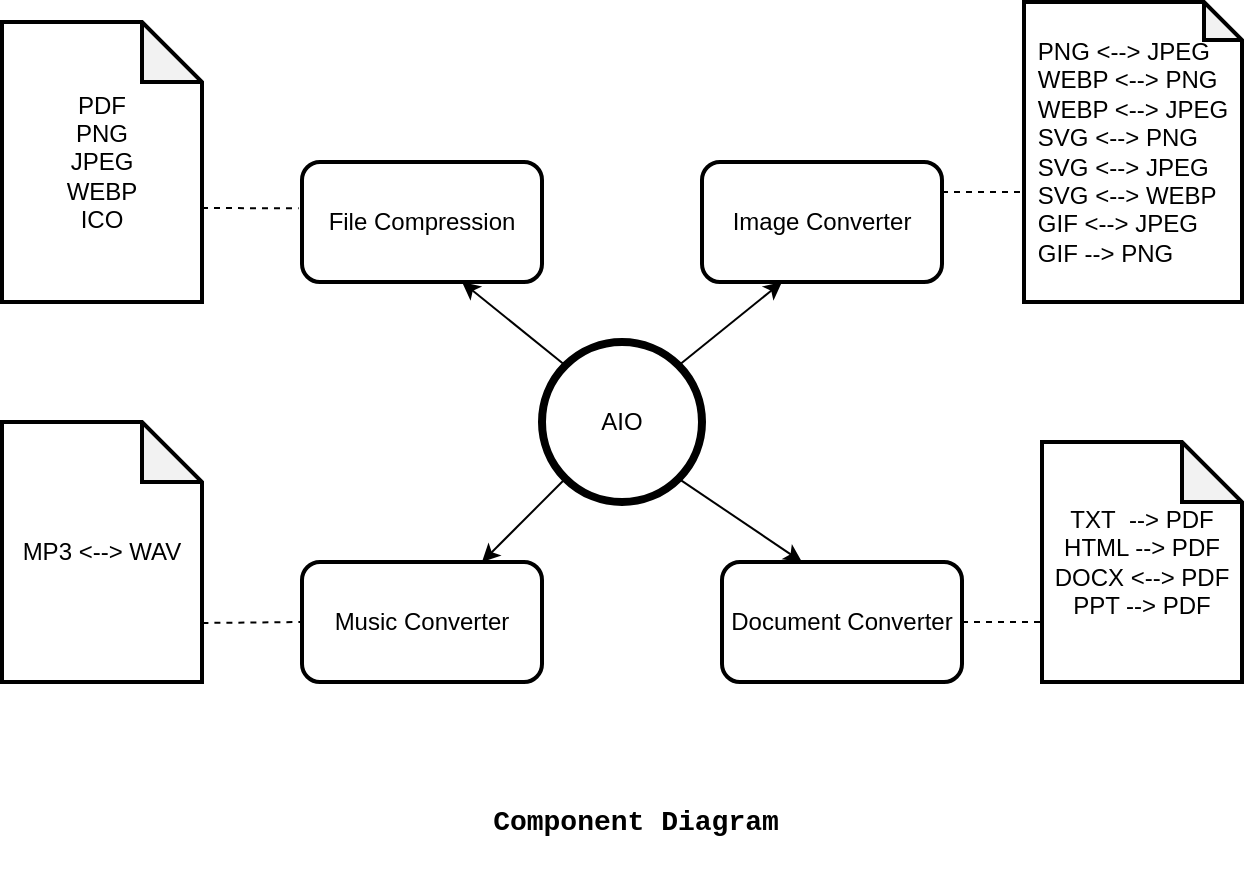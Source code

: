 <mxfile version="12.7.4" type="device"><diagram id="Sh69W11R7Ch46_Mtge2T" name="Page-1"><mxGraphModel dx="744" dy="432" grid="1" gridSize="10" guides="1" tooltips="1" connect="1" arrows="1" fold="1" page="1" pageScale="1" pageWidth="827" pageHeight="1169" math="0" shadow="0"><root><mxCell id="0"/><mxCell id="1" parent="0"/><mxCell id="AOVkyxRnFmnbv2-HikzV-1" value="AIO" style="ellipse;whiteSpace=wrap;html=1;aspect=fixed;strokeWidth=4;" vertex="1" parent="1"><mxGeometry x="300" y="190" width="80" height="80" as="geometry"/></mxCell><mxCell id="AOVkyxRnFmnbv2-HikzV-2" value="" style="endArrow=classic;html=1;exitX=1;exitY=0;exitDx=0;exitDy=0;" edge="1" parent="1" source="AOVkyxRnFmnbv2-HikzV-1"><mxGeometry width="50" height="50" relative="1" as="geometry"><mxPoint x="370" y="210" as="sourcePoint"/><mxPoint x="420" y="160" as="targetPoint"/></mxGeometry></mxCell><mxCell id="AOVkyxRnFmnbv2-HikzV-3" value="Image Converter" style="rounded=1;whiteSpace=wrap;html=1;strokeWidth=2;" vertex="1" parent="1"><mxGeometry x="380" y="100" width="120" height="60" as="geometry"/></mxCell><mxCell id="AOVkyxRnFmnbv2-HikzV-5" value="" style="endArrow=classic;html=1;exitX=1;exitY=1;exitDx=0;exitDy=0;" edge="1" parent="1" source="AOVkyxRnFmnbv2-HikzV-1"><mxGeometry width="50" height="50" relative="1" as="geometry"><mxPoint x="370" y="290" as="sourcePoint"/><mxPoint x="430" y="300" as="targetPoint"/></mxGeometry></mxCell><mxCell id="AOVkyxRnFmnbv2-HikzV-6" value="Document Converter" style="rounded=1;whiteSpace=wrap;html=1;strokeWidth=2;" vertex="1" parent="1"><mxGeometry x="390" y="300" width="120" height="60" as="geometry"/></mxCell><mxCell id="AOVkyxRnFmnbv2-HikzV-7" value="" style="endArrow=classic;html=1;exitX=0;exitY=1;exitDx=0;exitDy=0;" edge="1" parent="1" source="AOVkyxRnFmnbv2-HikzV-1"><mxGeometry width="50" height="50" relative="1" as="geometry"><mxPoint x="220" y="330" as="sourcePoint"/><mxPoint x="270" y="300" as="targetPoint"/></mxGeometry></mxCell><mxCell id="AOVkyxRnFmnbv2-HikzV-8" value="Music Converter" style="rounded=1;whiteSpace=wrap;html=1;strokeWidth=2;" vertex="1" parent="1"><mxGeometry x="180" y="300" width="120" height="60" as="geometry"/></mxCell><mxCell id="AOVkyxRnFmnbv2-HikzV-9" value="" style="endArrow=classic;html=1;exitX=0;exitY=0;exitDx=0;exitDy=0;" edge="1" parent="1" source="AOVkyxRnFmnbv2-HikzV-1"><mxGeometry width="50" height="50" relative="1" as="geometry"><mxPoint x="270" y="200" as="sourcePoint"/><mxPoint x="260" y="160" as="targetPoint"/></mxGeometry></mxCell><mxCell id="AOVkyxRnFmnbv2-HikzV-10" value="File Compression" style="rounded=1;whiteSpace=wrap;html=1;strokeWidth=2;" vertex="1" parent="1"><mxGeometry x="180" y="100" width="120" height="60" as="geometry"/></mxCell><mxCell id="AOVkyxRnFmnbv2-HikzV-11" value="" style="endArrow=none;dashed=1;html=1;exitX=1;exitY=0.5;exitDx=0;exitDy=0;" edge="1" parent="1" source="AOVkyxRnFmnbv2-HikzV-6"><mxGeometry width="50" height="50" relative="1" as="geometry"><mxPoint x="520" y="360" as="sourcePoint"/><mxPoint x="560" y="330" as="targetPoint"/></mxGeometry></mxCell><mxCell id="AOVkyxRnFmnbv2-HikzV-12" value="TXT&amp;nbsp; --&amp;gt; PDF&lt;br&gt;HTML --&amp;gt; PDF&lt;br&gt;DOCX &amp;lt;--&amp;gt; PDF&lt;br&gt;PPT --&amp;gt; PDF&lt;br&gt;" style="shape=note;whiteSpace=wrap;html=1;backgroundOutline=1;darkOpacity=0.05;strokeWidth=2;" vertex="1" parent="1"><mxGeometry x="550" y="240" width="100" height="120" as="geometry"/></mxCell><mxCell id="AOVkyxRnFmnbv2-HikzV-13" value="" style="endArrow=none;dashed=1;html=1;exitX=1.002;exitY=0.773;exitDx=0;exitDy=0;exitPerimeter=0;" edge="1" parent="1" source="AOVkyxRnFmnbv2-HikzV-14"><mxGeometry width="50" height="50" relative="1" as="geometry"><mxPoint x="140" y="330" as="sourcePoint"/><mxPoint x="180" y="330" as="targetPoint"/></mxGeometry></mxCell><mxCell id="AOVkyxRnFmnbv2-HikzV-14" value="MP3 &amp;lt;--&amp;gt; WAV" style="shape=note;whiteSpace=wrap;html=1;backgroundOutline=1;darkOpacity=0.05;strokeWidth=2;" vertex="1" parent="1"><mxGeometry x="30" y="230" width="100" height="130" as="geometry"/></mxCell><mxCell id="AOVkyxRnFmnbv2-HikzV-15" value="" style="endArrow=none;dashed=1;html=1;exitX=1;exitY=0.25;exitDx=0;exitDy=0;" edge="1" parent="1" source="AOVkyxRnFmnbv2-HikzV-3"><mxGeometry width="50" height="50" relative="1" as="geometry"><mxPoint x="500" y="150" as="sourcePoint"/><mxPoint x="540" y="115" as="targetPoint"/></mxGeometry></mxCell><mxCell id="AOVkyxRnFmnbv2-HikzV-16" value="&lt;div style=&quot;text-align: left&quot;&gt;&lt;span&gt;PNG &amp;lt;--&amp;gt; JPEG&lt;/span&gt;&lt;/div&gt;&lt;div style=&quot;text-align: left&quot;&gt;&lt;span&gt;WEBP &amp;lt;--&amp;gt; PNG&lt;/span&gt;&lt;/div&gt;&lt;div style=&quot;text-align: left&quot;&gt;&lt;span&gt;WEBP &amp;lt;--&amp;gt; JPEG&lt;/span&gt;&lt;/div&gt;&lt;div style=&quot;text-align: left&quot;&gt;&lt;span&gt;SVG &amp;lt;--&amp;gt; PNG&lt;/span&gt;&lt;/div&gt;&lt;div style=&quot;text-align: left&quot;&gt;&lt;span&gt;SVG &amp;lt;--&amp;gt; JPEG&lt;/span&gt;&lt;/div&gt;&lt;div style=&quot;text-align: left&quot;&gt;&lt;span&gt;SVG &amp;lt;--&amp;gt; WEBP&lt;/span&gt;&lt;/div&gt;&lt;div style=&quot;text-align: left&quot;&gt;&lt;span&gt;GIF &amp;lt;--&amp;gt; JPEG&lt;/span&gt;&lt;/div&gt;&lt;div style=&quot;text-align: left&quot;&gt;&lt;span&gt;GIF --&amp;gt; PNG&lt;/span&gt;&lt;/div&gt;" style="shape=note;whiteSpace=wrap;html=1;backgroundOutline=1;darkOpacity=0.05;strokeWidth=2;size=19;" vertex="1" parent="1"><mxGeometry x="541" y="20" width="109" height="150" as="geometry"/></mxCell><mxCell id="AOVkyxRnFmnbv2-HikzV-17" value="" style="endArrow=none;dashed=1;html=1;entryX=-0.014;entryY=0.386;entryDx=0;entryDy=0;entryPerimeter=0;" edge="1" parent="1" target="AOVkyxRnFmnbv2-HikzV-10"><mxGeometry width="50" height="50" relative="1" as="geometry"><mxPoint x="130" y="123" as="sourcePoint"/><mxPoint x="180" y="70" as="targetPoint"/></mxGeometry></mxCell><mxCell id="AOVkyxRnFmnbv2-HikzV-18" value="PDF&lt;br&gt;PNG&lt;br&gt;JPEG&lt;br&gt;WEBP&lt;br&gt;ICO" style="shape=note;whiteSpace=wrap;html=1;backgroundOutline=1;darkOpacity=0.05;strokeWidth=2;" vertex="1" parent="1"><mxGeometry x="30" y="30" width="100" height="140" as="geometry"/></mxCell><mxCell id="AOVkyxRnFmnbv2-HikzV-20" value="&lt;b&gt;&lt;font face=&quot;Courier New&quot; style=&quot;font-size: 14px&quot;&gt;Component Diagram&lt;/font&gt;&lt;/b&gt;" style="text;html=1;strokeColor=none;fillColor=none;align=center;verticalAlign=middle;whiteSpace=wrap;rounded=0;" vertex="1" parent="1"><mxGeometry x="274" y="400" width="146" height="60" as="geometry"/></mxCell></root></mxGraphModel></diagram></mxfile>